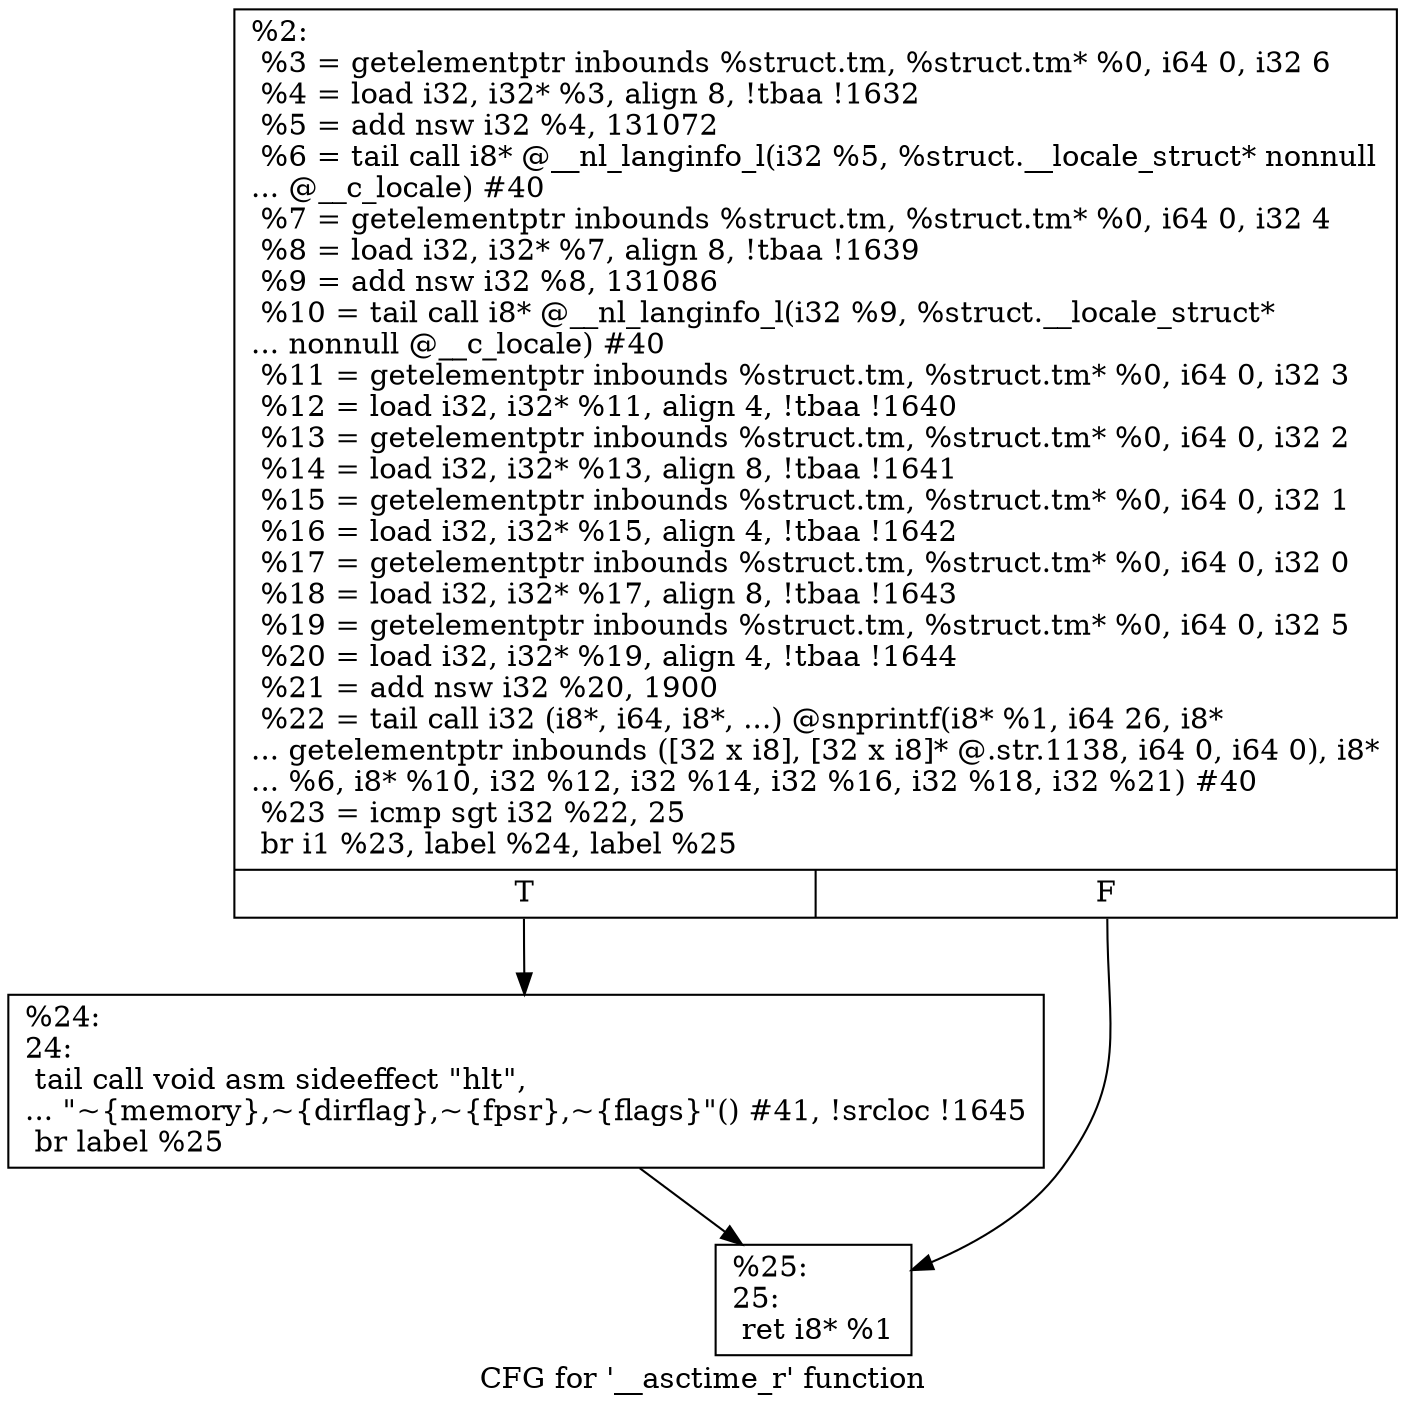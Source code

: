 digraph "CFG for '__asctime_r' function" {
	label="CFG for '__asctime_r' function";

	Node0x19e3f20 [shape=record,label="{%2:\l  %3 = getelementptr inbounds %struct.tm, %struct.tm* %0, i64 0, i32 6\l  %4 = load i32, i32* %3, align 8, !tbaa !1632\l  %5 = add nsw i32 %4, 131072\l  %6 = tail call i8* @__nl_langinfo_l(i32 %5, %struct.__locale_struct* nonnull\l... @__c_locale) #40\l  %7 = getelementptr inbounds %struct.tm, %struct.tm* %0, i64 0, i32 4\l  %8 = load i32, i32* %7, align 8, !tbaa !1639\l  %9 = add nsw i32 %8, 131086\l  %10 = tail call i8* @__nl_langinfo_l(i32 %9, %struct.__locale_struct*\l... nonnull @__c_locale) #40\l  %11 = getelementptr inbounds %struct.tm, %struct.tm* %0, i64 0, i32 3\l  %12 = load i32, i32* %11, align 4, !tbaa !1640\l  %13 = getelementptr inbounds %struct.tm, %struct.tm* %0, i64 0, i32 2\l  %14 = load i32, i32* %13, align 8, !tbaa !1641\l  %15 = getelementptr inbounds %struct.tm, %struct.tm* %0, i64 0, i32 1\l  %16 = load i32, i32* %15, align 4, !tbaa !1642\l  %17 = getelementptr inbounds %struct.tm, %struct.tm* %0, i64 0, i32 0\l  %18 = load i32, i32* %17, align 8, !tbaa !1643\l  %19 = getelementptr inbounds %struct.tm, %struct.tm* %0, i64 0, i32 5\l  %20 = load i32, i32* %19, align 4, !tbaa !1644\l  %21 = add nsw i32 %20, 1900\l  %22 = tail call i32 (i8*, i64, i8*, ...) @snprintf(i8* %1, i64 26, i8*\l... getelementptr inbounds ([32 x i8], [32 x i8]* @.str.1138, i64 0, i64 0), i8*\l... %6, i8* %10, i32 %12, i32 %14, i32 %16, i32 %18, i32 %21) #40\l  %23 = icmp sgt i32 %22, 25\l  br i1 %23, label %24, label %25\l|{<s0>T|<s1>F}}"];
	Node0x19e3f20:s0 -> Node0x19e4150;
	Node0x19e3f20:s1 -> Node0x19e41a0;
	Node0x19e4150 [shape=record,label="{%24:\l24:                                               \l  tail call void asm sideeffect \"hlt\",\l... \"~\{memory\},~\{dirflag\},~\{fpsr\},~\{flags\}\"() #41, !srcloc !1645\l  br label %25\l}"];
	Node0x19e4150 -> Node0x19e41a0;
	Node0x19e41a0 [shape=record,label="{%25:\l25:                                               \l  ret i8* %1\l}"];
}
